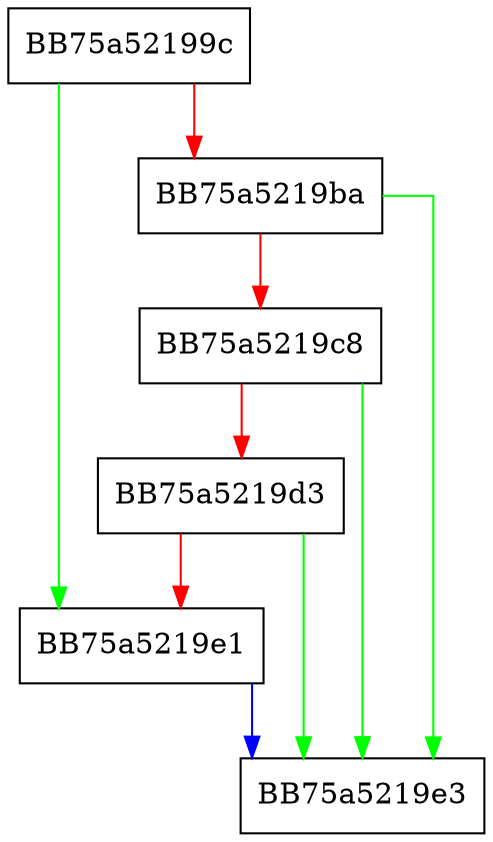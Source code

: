 digraph SetMaxOffset {
  node [shape="box"];
  graph [splines=ortho];
  BB75a52199c -> BB75a5219e1 [color="green"];
  BB75a52199c -> BB75a5219ba [color="red"];
  BB75a5219ba -> BB75a5219e3 [color="green"];
  BB75a5219ba -> BB75a5219c8 [color="red"];
  BB75a5219c8 -> BB75a5219e3 [color="green"];
  BB75a5219c8 -> BB75a5219d3 [color="red"];
  BB75a5219d3 -> BB75a5219e3 [color="green"];
  BB75a5219d3 -> BB75a5219e1 [color="red"];
  BB75a5219e1 -> BB75a5219e3 [color="blue"];
}